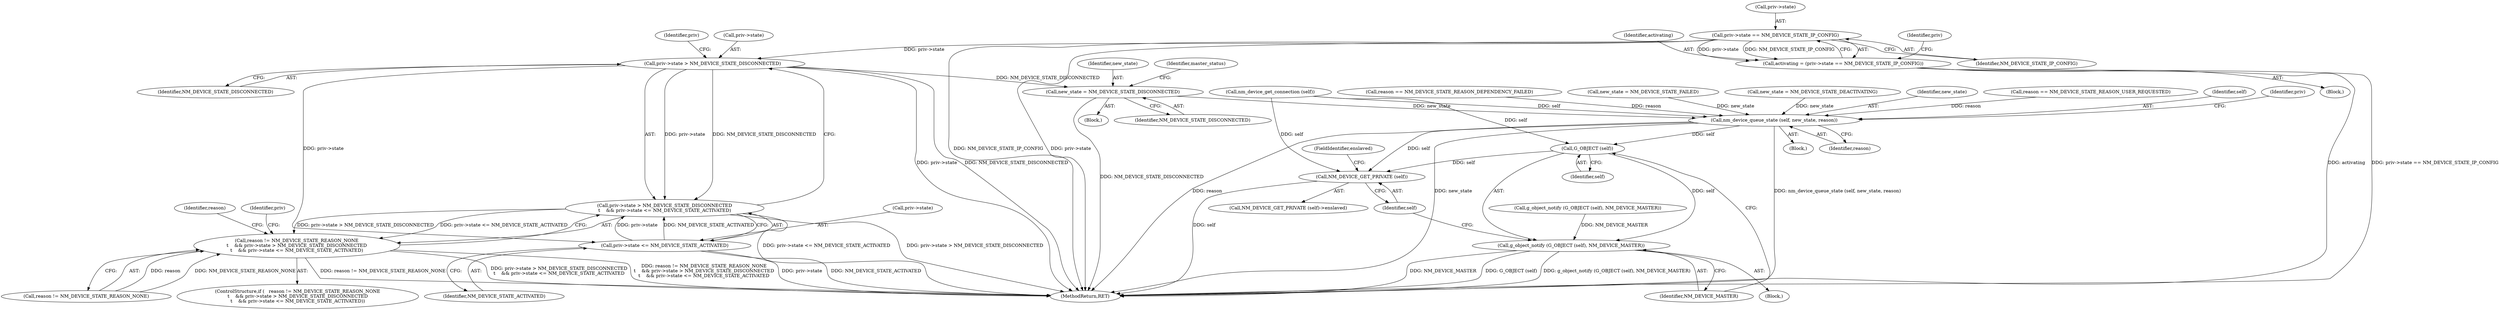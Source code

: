 digraph "0_NetworkManager_d5fc88e573fa58b93034b04d35a2454f5d28cad9@pointer" {
"1002356" [label="(Call,priv->state == NM_DEVICE_STATE_IP_CONFIG)"];
"1002354" [label="(Call,activating = (priv->state == NM_DEVICE_STATE_IP_CONFIG))"];
"1002450" [label="(Call,priv->state > NM_DEVICE_STATE_DISCONNECTED)"];
"1002449" [label="(Call,priv->state > NM_DEVICE_STATE_DISCONNECTED\n\t    && priv->state <= NM_DEVICE_STATE_ACTIVATED)"];
"1002445" [label="(Call,reason != NM_DEVICE_STATE_REASON_NONE\n\t    && priv->state > NM_DEVICE_STATE_DISCONNECTED\n\t    && priv->state <= NM_DEVICE_STATE_ACTIVATED)"];
"1002455" [label="(Call,priv->state <= NM_DEVICE_STATE_ACTIVATED)"];
"1002486" [label="(Call,new_state = NM_DEVICE_STATE_DISCONNECTED)"];
"1002498" [label="(Call,nm_device_queue_state (self, new_state, reason))"];
"1002535" [label="(Call,G_OBJECT (self))"];
"1002534" [label="(Call,g_object_notify (G_OBJECT (self), NM_DEVICE_MASTER))"];
"1002541" [label="(Call,NM_DEVICE_GET_PRIVATE (self))"];
"1002528" [label="(Block,)"];
"1002543" [label="(FieldIdentifier,enslaved)"];
"1002462" [label="(Call,reason == NM_DEVICE_STATE_REASON_DEPENDENCY_FAILED)"];
"1002534" [label="(Call,g_object_notify (G_OBJECT (self), NM_DEVICE_MASTER))"];
"1002466" [label="(Call,new_state = NM_DEVICE_STATE_FAILED)"];
"1002541" [label="(Call,NM_DEVICE_GET_PRIVATE (self))"];
"1002354" [label="(Call,activating = (priv->state == NM_DEVICE_STATE_IP_CONFIG))"];
"1002357" [label="(Call,priv->state)"];
"1002445" [label="(Call,reason != NM_DEVICE_STATE_REASON_NONE\n\t    && priv->state > NM_DEVICE_STATE_DISCONNECTED\n\t    && priv->state <= NM_DEVICE_STATE_ACTIVATED)"];
"1002444" [label="(ControlStructure,if (   reason != NM_DEVICE_STATE_REASON_NONE\n\t    && priv->state > NM_DEVICE_STATE_DISCONNECTED\n\t    && priv->state <= NM_DEVICE_STATE_ACTIVATED))"];
"1002478" [label="(Call,new_state = NM_DEVICE_STATE_DEACTIVATING)"];
"1002395" [label="(Call,g_object_notify (G_OBJECT (self), NM_DEVICE_MASTER))"];
"1002463" [label="(Identifier,reason)"];
"1002363" [label="(Identifier,priv)"];
"1002460" [label="(Block,)"];
"1002542" [label="(Identifier,self)"];
"1002457" [label="(Identifier,priv)"];
"1002487" [label="(Identifier,new_state)"];
"1002360" [label="(Identifier,NM_DEVICE_STATE_IP_CONFIG)"];
"1002488" [label="(Identifier,NM_DEVICE_STATE_DISCONNECTED)"];
"1002356" [label="(Call,priv->state == NM_DEVICE_STATE_IP_CONFIG)"];
"1002449" [label="(Call,priv->state > NM_DEVICE_STATE_DISCONNECTED\n\t    && priv->state <= NM_DEVICE_STATE_ACTIVATED)"];
"1002537" [label="(Identifier,NM_DEVICE_MASTER)"];
"1002500" [label="(Identifier,new_state)"];
"1002440" [label="(Call,nm_device_get_connection (self))"];
"1002535" [label="(Call,G_OBJECT (self))"];
"1002451" [label="(Call,priv->state)"];
"1002501" [label="(Identifier,reason)"];
"1002450" [label="(Call,priv->state > NM_DEVICE_STATE_DISCONNECTED)"];
"1002474" [label="(Call,reason == NM_DEVICE_STATE_REASON_USER_REQUESTED)"];
"1002355" [label="(Identifier,activating)"];
"1002505" [label="(Identifier,priv)"];
"1002456" [label="(Call,priv->state)"];
"1002486" [label="(Call,new_state = NM_DEVICE_STATE_DISCONNECTED)"];
"1002459" [label="(Identifier,NM_DEVICE_STATE_ACTIVATED)"];
"1002485" [label="(Block,)"];
"1002342" [label="(Block,)"];
"1002498" [label="(Call,nm_device_queue_state (self, new_state, reason))"];
"1002455" [label="(Call,priv->state <= NM_DEVICE_STATE_ACTIVATED)"];
"1007368" [label="(MethodReturn,RET)"];
"1002490" [label="(Identifier,master_status)"];
"1002536" [label="(Identifier,self)"];
"1002540" [label="(Call,NM_DEVICE_GET_PRIVATE (self)->enslaved)"];
"1002446" [label="(Call,reason != NM_DEVICE_STATE_REASON_NONE)"];
"1002499" [label="(Identifier,self)"];
"1002526" [label="(Identifier,priv)"];
"1002454" [label="(Identifier,NM_DEVICE_STATE_DISCONNECTED)"];
"1002356" -> "1002354"  [label="AST: "];
"1002356" -> "1002360"  [label="CFG: "];
"1002357" -> "1002356"  [label="AST: "];
"1002360" -> "1002356"  [label="AST: "];
"1002354" -> "1002356"  [label="CFG: "];
"1002356" -> "1007368"  [label="DDG: NM_DEVICE_STATE_IP_CONFIG"];
"1002356" -> "1007368"  [label="DDG: priv->state"];
"1002356" -> "1002354"  [label="DDG: priv->state"];
"1002356" -> "1002354"  [label="DDG: NM_DEVICE_STATE_IP_CONFIG"];
"1002356" -> "1002450"  [label="DDG: priv->state"];
"1002354" -> "1002342"  [label="AST: "];
"1002355" -> "1002354"  [label="AST: "];
"1002363" -> "1002354"  [label="CFG: "];
"1002354" -> "1007368"  [label="DDG: priv->state == NM_DEVICE_STATE_IP_CONFIG"];
"1002354" -> "1007368"  [label="DDG: activating"];
"1002450" -> "1002449"  [label="AST: "];
"1002450" -> "1002454"  [label="CFG: "];
"1002451" -> "1002450"  [label="AST: "];
"1002454" -> "1002450"  [label="AST: "];
"1002457" -> "1002450"  [label="CFG: "];
"1002449" -> "1002450"  [label="CFG: "];
"1002450" -> "1007368"  [label="DDG: priv->state"];
"1002450" -> "1007368"  [label="DDG: NM_DEVICE_STATE_DISCONNECTED"];
"1002450" -> "1002449"  [label="DDG: priv->state"];
"1002450" -> "1002449"  [label="DDG: NM_DEVICE_STATE_DISCONNECTED"];
"1002450" -> "1002455"  [label="DDG: priv->state"];
"1002450" -> "1002486"  [label="DDG: NM_DEVICE_STATE_DISCONNECTED"];
"1002449" -> "1002445"  [label="AST: "];
"1002449" -> "1002455"  [label="CFG: "];
"1002455" -> "1002449"  [label="AST: "];
"1002445" -> "1002449"  [label="CFG: "];
"1002449" -> "1007368"  [label="DDG: priv->state > NM_DEVICE_STATE_DISCONNECTED"];
"1002449" -> "1007368"  [label="DDG: priv->state <= NM_DEVICE_STATE_ACTIVATED"];
"1002449" -> "1002445"  [label="DDG: priv->state > NM_DEVICE_STATE_DISCONNECTED"];
"1002449" -> "1002445"  [label="DDG: priv->state <= NM_DEVICE_STATE_ACTIVATED"];
"1002455" -> "1002449"  [label="DDG: priv->state"];
"1002455" -> "1002449"  [label="DDG: NM_DEVICE_STATE_ACTIVATED"];
"1002445" -> "1002444"  [label="AST: "];
"1002445" -> "1002446"  [label="CFG: "];
"1002446" -> "1002445"  [label="AST: "];
"1002463" -> "1002445"  [label="CFG: "];
"1002505" -> "1002445"  [label="CFG: "];
"1002445" -> "1007368"  [label="DDG: reason != NM_DEVICE_STATE_REASON_NONE"];
"1002445" -> "1007368"  [label="DDG: priv->state > NM_DEVICE_STATE_DISCONNECTED\n\t    && priv->state <= NM_DEVICE_STATE_ACTIVATED"];
"1002445" -> "1007368"  [label="DDG: reason != NM_DEVICE_STATE_REASON_NONE\n\t    && priv->state > NM_DEVICE_STATE_DISCONNECTED\n\t    && priv->state <= NM_DEVICE_STATE_ACTIVATED"];
"1002446" -> "1002445"  [label="DDG: reason"];
"1002446" -> "1002445"  [label="DDG: NM_DEVICE_STATE_REASON_NONE"];
"1002455" -> "1002459"  [label="CFG: "];
"1002456" -> "1002455"  [label="AST: "];
"1002459" -> "1002455"  [label="AST: "];
"1002455" -> "1007368"  [label="DDG: NM_DEVICE_STATE_ACTIVATED"];
"1002455" -> "1007368"  [label="DDG: priv->state"];
"1002486" -> "1002485"  [label="AST: "];
"1002486" -> "1002488"  [label="CFG: "];
"1002487" -> "1002486"  [label="AST: "];
"1002488" -> "1002486"  [label="AST: "];
"1002490" -> "1002486"  [label="CFG: "];
"1002486" -> "1007368"  [label="DDG: NM_DEVICE_STATE_DISCONNECTED"];
"1002486" -> "1002498"  [label="DDG: new_state"];
"1002498" -> "1002460"  [label="AST: "];
"1002498" -> "1002501"  [label="CFG: "];
"1002499" -> "1002498"  [label="AST: "];
"1002500" -> "1002498"  [label="AST: "];
"1002501" -> "1002498"  [label="AST: "];
"1002526" -> "1002498"  [label="CFG: "];
"1002498" -> "1007368"  [label="DDG: new_state"];
"1002498" -> "1007368"  [label="DDG: nm_device_queue_state (self, new_state, reason)"];
"1002498" -> "1007368"  [label="DDG: reason"];
"1002440" -> "1002498"  [label="DDG: self"];
"1002466" -> "1002498"  [label="DDG: new_state"];
"1002478" -> "1002498"  [label="DDG: new_state"];
"1002474" -> "1002498"  [label="DDG: reason"];
"1002462" -> "1002498"  [label="DDG: reason"];
"1002498" -> "1002535"  [label="DDG: self"];
"1002498" -> "1002541"  [label="DDG: self"];
"1002535" -> "1002534"  [label="AST: "];
"1002535" -> "1002536"  [label="CFG: "];
"1002536" -> "1002535"  [label="AST: "];
"1002537" -> "1002535"  [label="CFG: "];
"1002535" -> "1002534"  [label="DDG: self"];
"1002440" -> "1002535"  [label="DDG: self"];
"1002535" -> "1002541"  [label="DDG: self"];
"1002534" -> "1002528"  [label="AST: "];
"1002534" -> "1002537"  [label="CFG: "];
"1002537" -> "1002534"  [label="AST: "];
"1002542" -> "1002534"  [label="CFG: "];
"1002534" -> "1007368"  [label="DDG: G_OBJECT (self)"];
"1002534" -> "1007368"  [label="DDG: g_object_notify (G_OBJECT (self), NM_DEVICE_MASTER)"];
"1002534" -> "1007368"  [label="DDG: NM_DEVICE_MASTER"];
"1002395" -> "1002534"  [label="DDG: NM_DEVICE_MASTER"];
"1002541" -> "1002540"  [label="AST: "];
"1002541" -> "1002542"  [label="CFG: "];
"1002542" -> "1002541"  [label="AST: "];
"1002543" -> "1002541"  [label="CFG: "];
"1002541" -> "1007368"  [label="DDG: self"];
"1002440" -> "1002541"  [label="DDG: self"];
}
